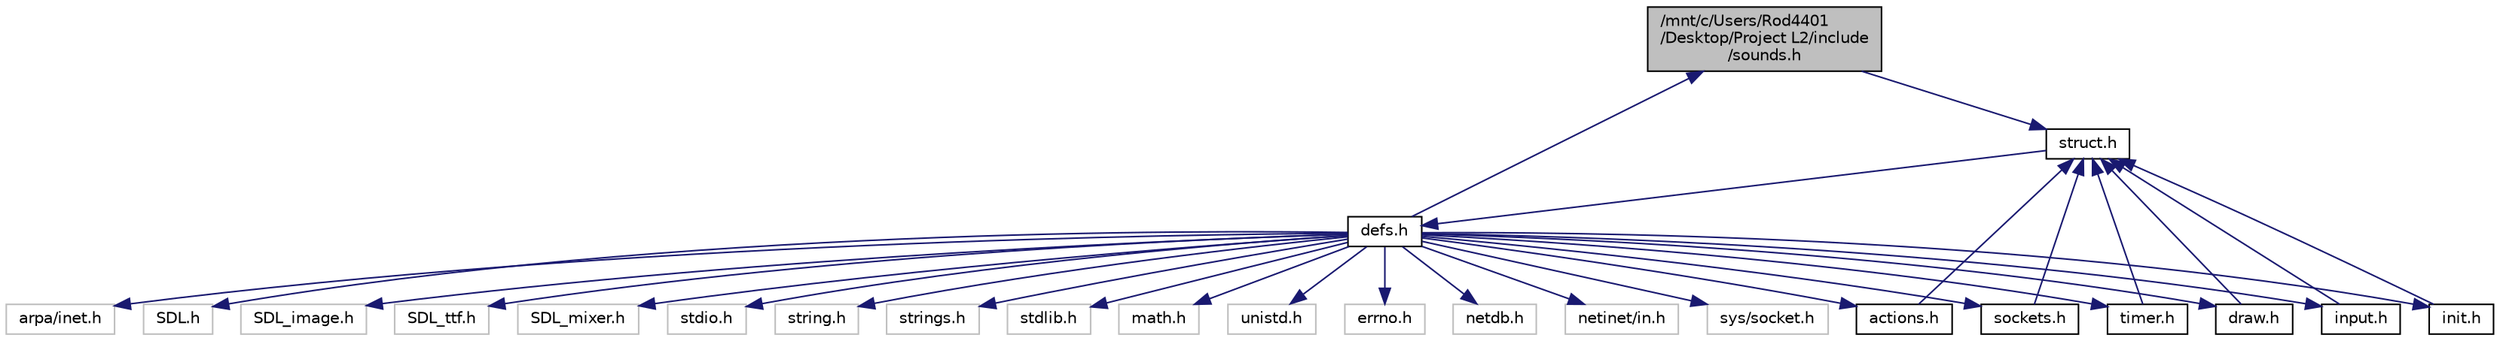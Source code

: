 digraph "/mnt/c/Users/Rod4401/Desktop/Project L2/include/sounds.h"
{
 // LATEX_PDF_SIZE
  edge [fontname="Helvetica",fontsize="10",labelfontname="Helvetica",labelfontsize="10"];
  node [fontname="Helvetica",fontsize="10",shape=record];
  Node1 [label="/mnt/c/Users/Rod4401\l/Desktop/Project L2/include\l/sounds.h",height=0.2,width=0.4,color="black", fillcolor="grey75", style="filled", fontcolor="black",tooltip="Contient les déclarations des fonctions de son."];
  Node1 -> Node2 [color="midnightblue",fontsize="10",style="solid"];
  Node2 [label="struct.h",height=0.2,width=0.4,color="black", fillcolor="white", style="filled",URL="$struct_8h.html",tooltip="C'est également un fichier père car struct.h contient toutes les déclarations des structures liées au..."];
  Node2 -> Node3 [color="midnightblue",fontsize="10",style="solid"];
  Node3 [label="defs.h",height=0.2,width=0.4,color="black", fillcolor="white", style="filled",URL="$defs_8h.html",tooltip="Contient tous les #defines, tous les #include, c'est le fichier père de tous les autres fichiers."];
  Node3 -> Node4 [color="midnightblue",fontsize="10",style="solid"];
  Node4 [label="netdb.h",height=0.2,width=0.4,color="grey75", fillcolor="white", style="filled",tooltip=" "];
  Node3 -> Node5 [color="midnightblue",fontsize="10",style="solid"];
  Node5 [label="netinet/in.h",height=0.2,width=0.4,color="grey75", fillcolor="white", style="filled",tooltip=" "];
  Node3 -> Node6 [color="midnightblue",fontsize="10",style="solid"];
  Node6 [label="sys/socket.h",height=0.2,width=0.4,color="grey75", fillcolor="white", style="filled",tooltip=" "];
  Node3 -> Node7 [color="midnightblue",fontsize="10",style="solid"];
  Node7 [label="arpa/inet.h",height=0.2,width=0.4,color="grey75", fillcolor="white", style="filled",tooltip=" "];
  Node3 -> Node8 [color="midnightblue",fontsize="10",style="solid"];
  Node8 [label="SDL.h",height=0.2,width=0.4,color="grey75", fillcolor="white", style="filled",tooltip=" "];
  Node3 -> Node9 [color="midnightblue",fontsize="10",style="solid"];
  Node9 [label="SDL_image.h",height=0.2,width=0.4,color="grey75", fillcolor="white", style="filled",tooltip=" "];
  Node3 -> Node10 [color="midnightblue",fontsize="10",style="solid"];
  Node10 [label="SDL_ttf.h",height=0.2,width=0.4,color="grey75", fillcolor="white", style="filled",tooltip=" "];
  Node3 -> Node11 [color="midnightblue",fontsize="10",style="solid"];
  Node11 [label="SDL_mixer.h",height=0.2,width=0.4,color="grey75", fillcolor="white", style="filled",tooltip=" "];
  Node3 -> Node12 [color="midnightblue",fontsize="10",style="solid"];
  Node12 [label="stdio.h",height=0.2,width=0.4,color="grey75", fillcolor="white", style="filled",tooltip=" "];
  Node3 -> Node13 [color="midnightblue",fontsize="10",style="solid"];
  Node13 [label="string.h",height=0.2,width=0.4,color="grey75", fillcolor="white", style="filled",tooltip=" "];
  Node3 -> Node14 [color="midnightblue",fontsize="10",style="solid"];
  Node14 [label="strings.h",height=0.2,width=0.4,color="grey75", fillcolor="white", style="filled",tooltip=" "];
  Node3 -> Node15 [color="midnightblue",fontsize="10",style="solid"];
  Node15 [label="stdlib.h",height=0.2,width=0.4,color="grey75", fillcolor="white", style="filled",tooltip=" "];
  Node3 -> Node16 [color="midnightblue",fontsize="10",style="solid"];
  Node16 [label="math.h",height=0.2,width=0.4,color="grey75", fillcolor="white", style="filled",tooltip=" "];
  Node3 -> Node17 [color="midnightblue",fontsize="10",style="solid"];
  Node17 [label="unistd.h",height=0.2,width=0.4,color="grey75", fillcolor="white", style="filled",tooltip=" "];
  Node3 -> Node18 [color="midnightblue",fontsize="10",style="solid"];
  Node18 [label="errno.h",height=0.2,width=0.4,color="grey75", fillcolor="white", style="filled",tooltip=" "];
  Node3 -> Node19 [color="midnightblue",fontsize="10",style="solid"];
  Node19 [label="draw.h",height=0.2,width=0.4,color="black", fillcolor="white", style="filled",URL="$draw_8h.html",tooltip="Contient les déclarations des fonctions d'affichage."];
  Node19 -> Node2 [color="midnightblue",fontsize="10",style="solid"];
  Node3 -> Node20 [color="midnightblue",fontsize="10",style="solid"];
  Node20 [label="input.h",height=0.2,width=0.4,color="black", fillcolor="white", style="filled",URL="$input_8h.html",tooltip="Contient les déclarations des fonctions d'événements."];
  Node20 -> Node2 [color="midnightblue",fontsize="10",style="solid"];
  Node3 -> Node21 [color="midnightblue",fontsize="10",style="solid"];
  Node21 [label="init.h",height=0.2,width=0.4,color="black", fillcolor="white", style="filled",URL="$init_8h.html",tooltip="Contient les déclarations des fonctions d'initialisation."];
  Node21 -> Node2 [color="midnightblue",fontsize="10",style="solid"];
  Node3 -> Node22 [color="midnightblue",fontsize="10",style="solid"];
  Node22 [label="actions.h",height=0.2,width=0.4,color="black", fillcolor="white", style="filled",URL="$actions_8h.html",tooltip="Contient les déclarations des fonctions d'actions des joueurs."];
  Node22 -> Node2 [color="midnightblue",fontsize="10",style="solid"];
  Node3 -> Node1 [color="midnightblue",fontsize="10",style="solid"];
  Node3 -> Node23 [color="midnightblue",fontsize="10",style="solid"];
  Node23 [label="sockets.h",height=0.2,width=0.4,color="black", fillcolor="white", style="filled",URL="$sockets_8h.html",tooltip="Contient les déclarations des fonctions liées au réseau."];
  Node23 -> Node2 [color="midnightblue",fontsize="10",style="solid"];
  Node3 -> Node24 [color="midnightblue",fontsize="10",style="solid"];
  Node24 [label="timer.h",height=0.2,width=0.4,color="black", fillcolor="white", style="filled",URL="$timer_8h.html",tooltip="Contient les déclarations des fonctions de temps."];
  Node24 -> Node2 [color="midnightblue",fontsize="10",style="solid"];
}
